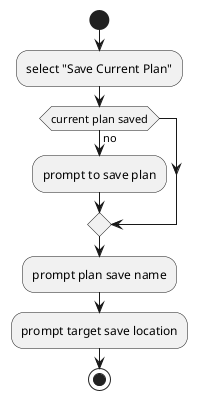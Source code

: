 @startuml
start
:select "Save Current Plan";
if (current plan saved) then (no)
  :prompt to save plan;
endif
:prompt plan save name;
:prompt target save location;
stop
@enduml
